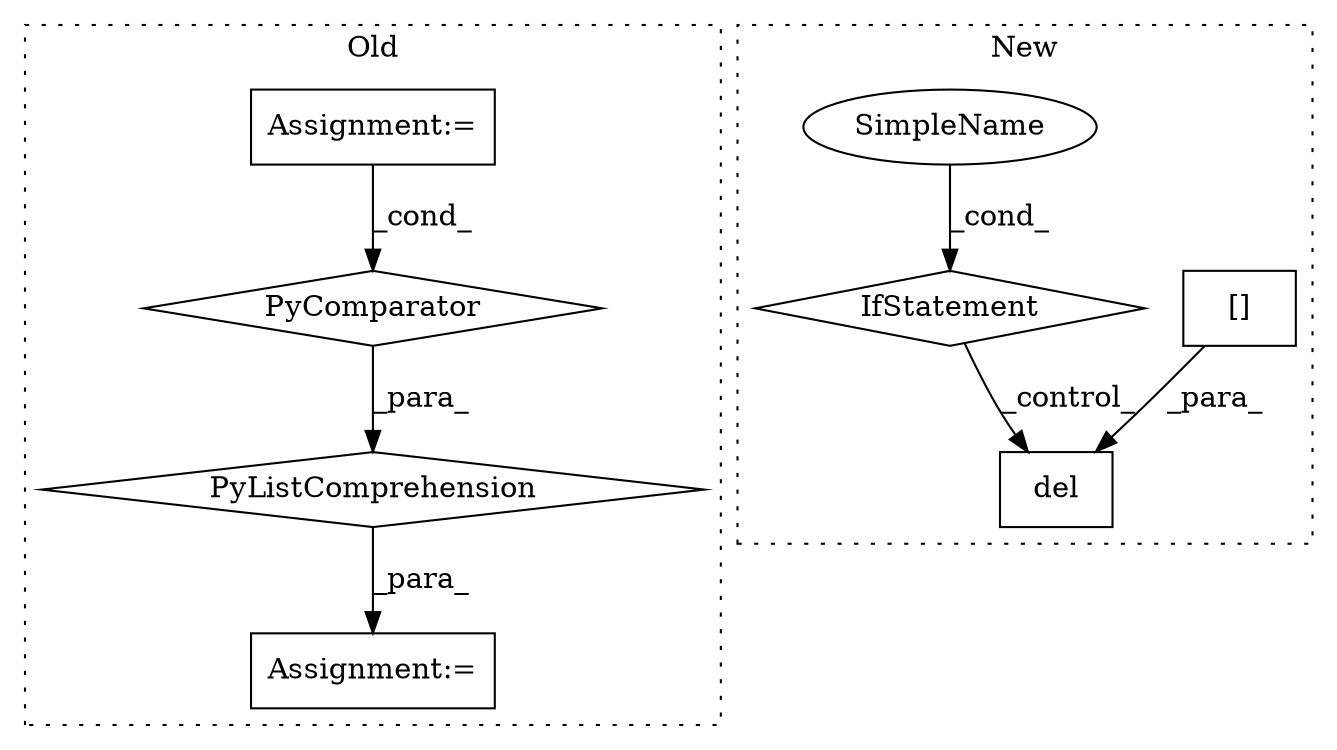 digraph G {
subgraph cluster0 {
1 [label="PyComparator" a="113" s="1863" l="26" shape="diamond"];
3 [label="Assignment:=" a="7" s="1453" l="14" shape="box"];
4 [label="Assignment:=" a="7" s="1771" l="14" shape="box"];
6 [label="PyListComprehension" a="109" s="1785" l="112" shape="diamond"];
label = "Old";
style="dotted";
}
subgraph cluster1 {
2 [label="del" a="32" s="845,871" l="4,1" shape="box"];
5 [label="[]" a="2" s="849,870" l="7,1" shape="box"];
7 [label="IfStatement" a="25" s="399,429" l="8,2" shape="diamond"];
8 [label="SimpleName" a="42" s="" l="" shape="ellipse"];
label = "New";
style="dotted";
}
1 -> 6 [label="_para_"];
3 -> 1 [label="_cond_"];
5 -> 2 [label="_para_"];
6 -> 4 [label="_para_"];
7 -> 2 [label="_control_"];
8 -> 7 [label="_cond_"];
}